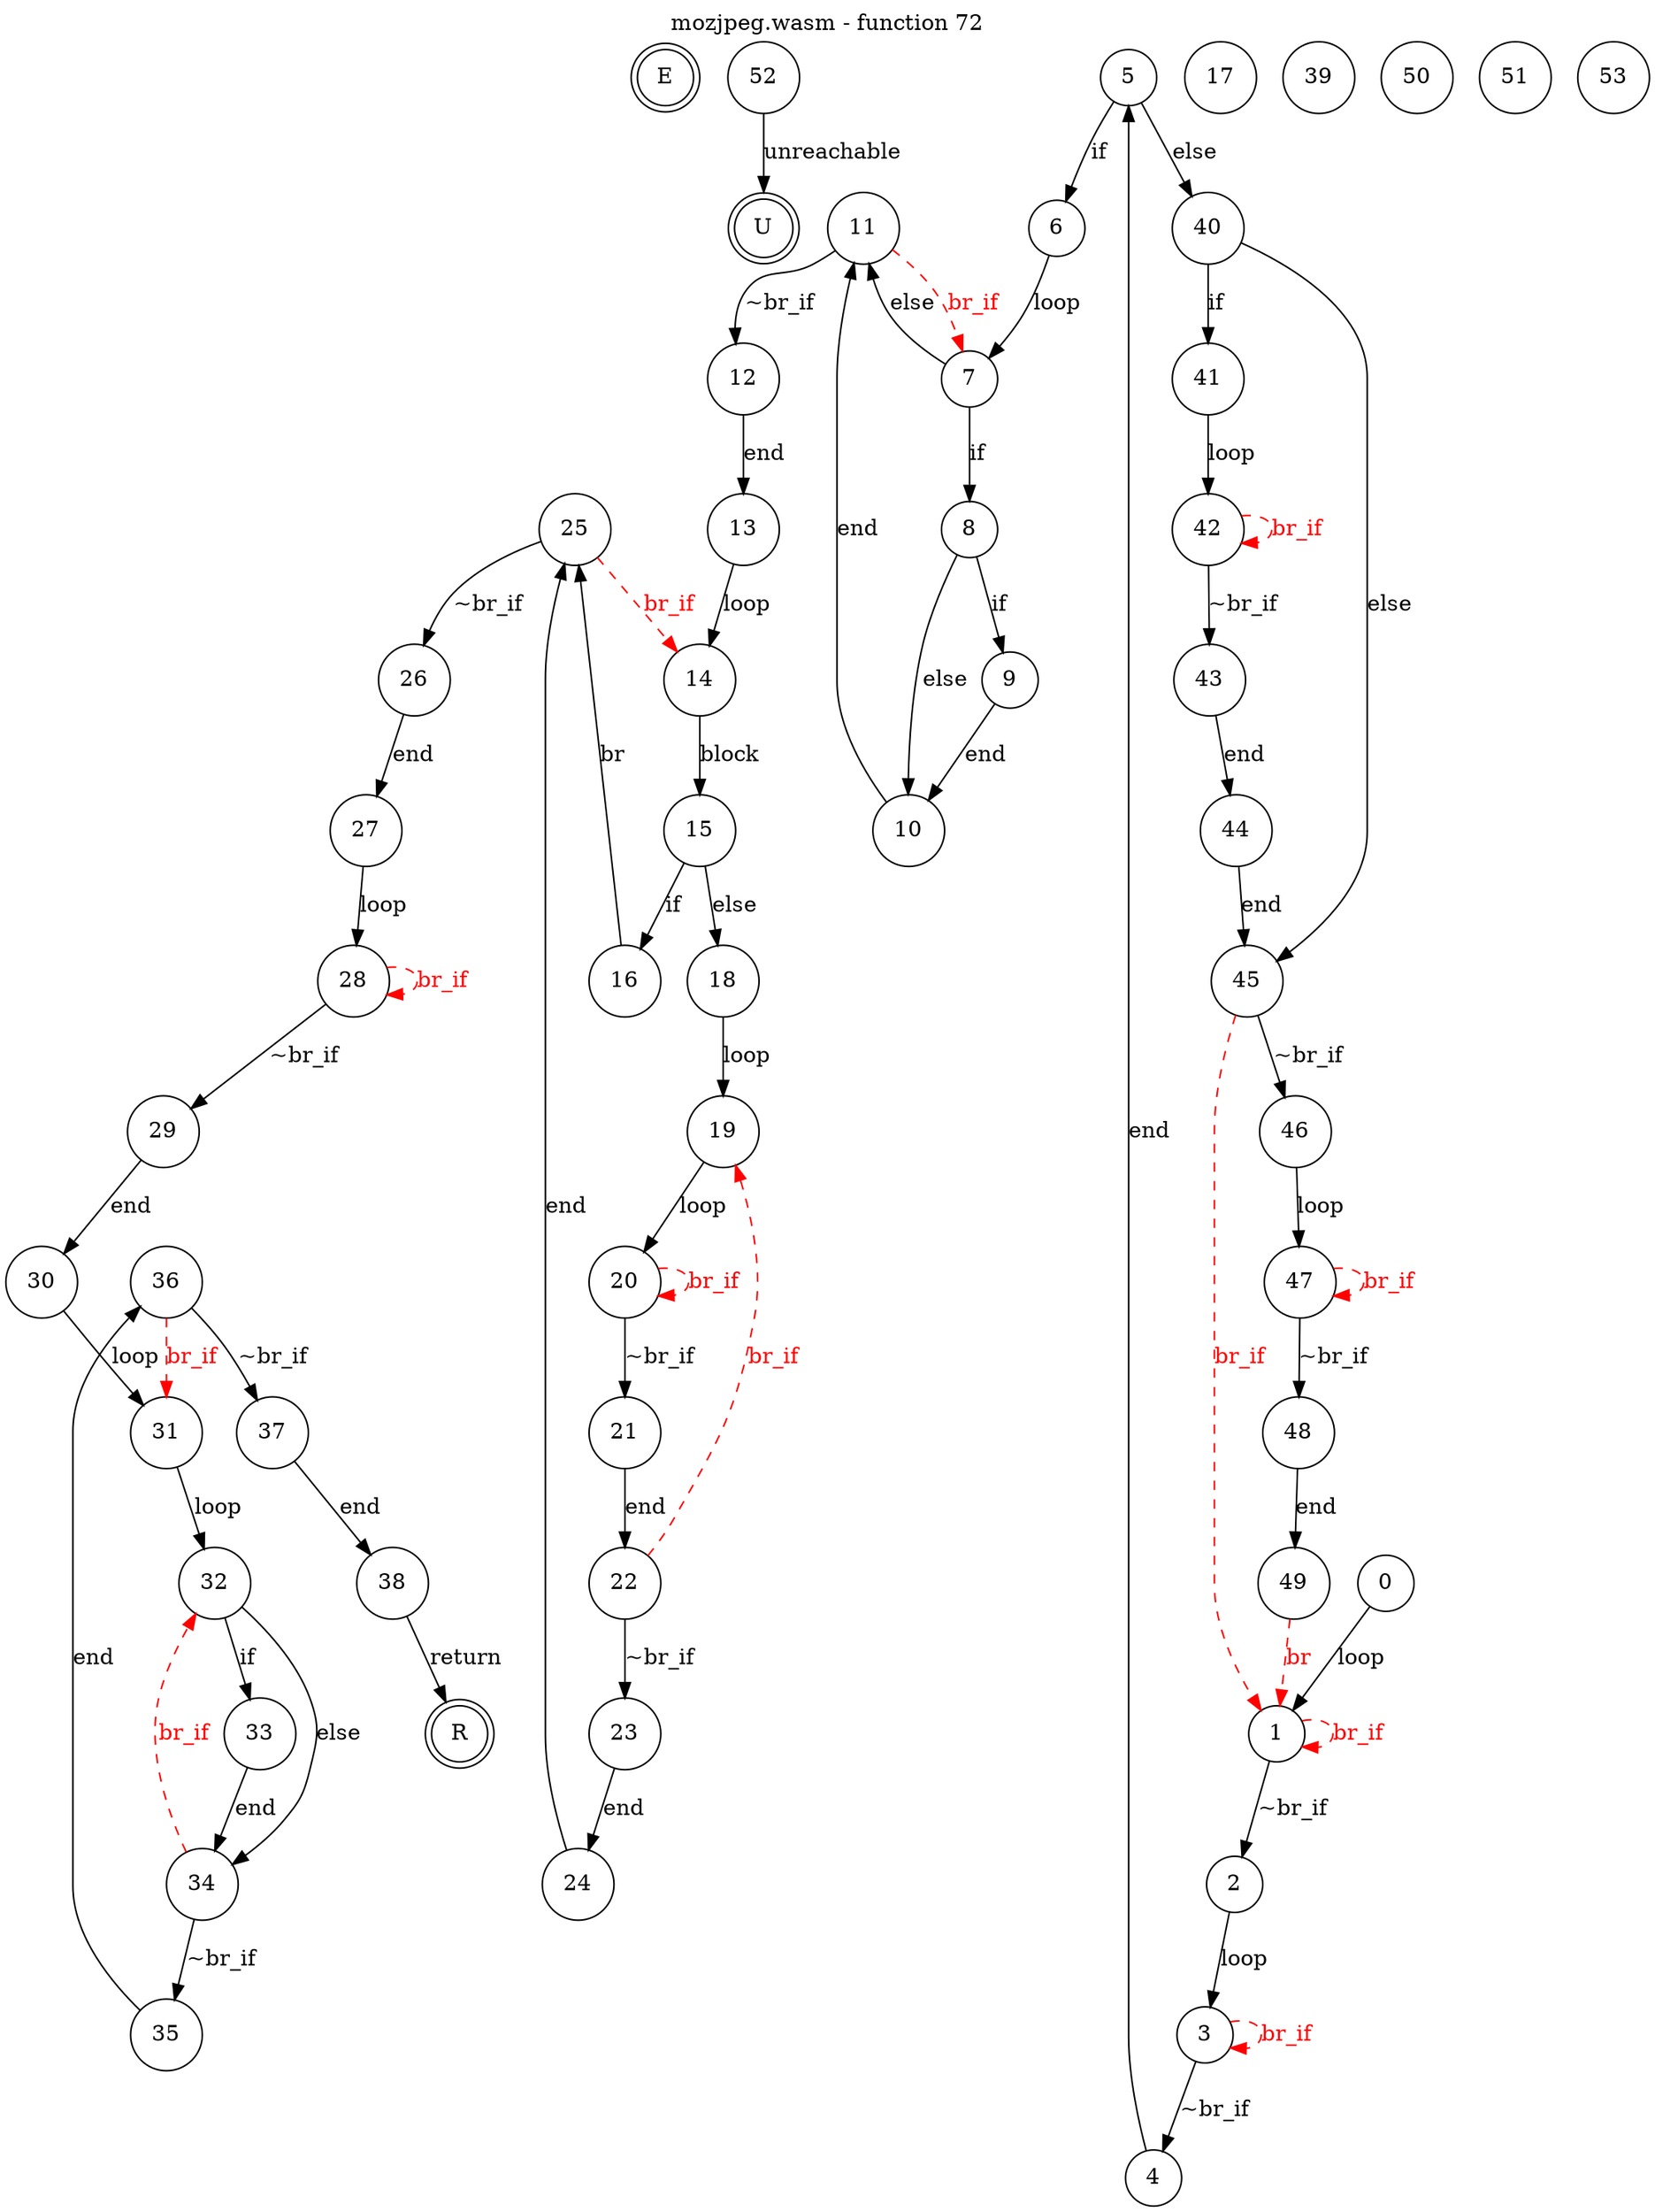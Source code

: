 digraph finite_state_machine {
    label = "mozjpeg.wasm - function 72"
    labelloc =  t
    labelfontsize = 16
    labelfontcolor = black
    labelfontname = "Helvetica"
    node [shape = doublecircle]; E U R ;
node [shape=circle, fontcolor=black, style="", label="0"]0
node [shape=circle, fontcolor=black, style="", label="1"]1
node [shape=circle, fontcolor=black, style="", label="2"]2
node [shape=circle, fontcolor=black, style="", label="3"]3
node [shape=circle, fontcolor=black, style="", label="4"]4
node [shape=circle, fontcolor=black, style="", label="5"]5
node [shape=circle, fontcolor=black, style="", label="6"]6
node [shape=circle, fontcolor=black, style="", label="7"]7
node [shape=circle, fontcolor=black, style="", label="8"]8
node [shape=circle, fontcolor=black, style="", label="9"]9
node [shape=circle, fontcolor=black, style="", label="10"]10
node [shape=circle, fontcolor=black, style="", label="11"]11
node [shape=circle, fontcolor=black, style="", label="12"]12
node [shape=circle, fontcolor=black, style="", label="13"]13
node [shape=circle, fontcolor=black, style="", label="14"]14
node [shape=circle, fontcolor=black, style="", label="15"]15
node [shape=circle, fontcolor=black, style="", label="16"]16
node [shape=circle, fontcolor=black, style="", label="17"]17
node [shape=circle, fontcolor=black, style="", label="18"]18
node [shape=circle, fontcolor=black, style="", label="19"]19
node [shape=circle, fontcolor=black, style="", label="20"]20
node [shape=circle, fontcolor=black, style="", label="21"]21
node [shape=circle, fontcolor=black, style="", label="22"]22
node [shape=circle, fontcolor=black, style="", label="23"]23
node [shape=circle, fontcolor=black, style="", label="24"]24
node [shape=circle, fontcolor=black, style="", label="25"]25
node [shape=circle, fontcolor=black, style="", label="26"]26
node [shape=circle, fontcolor=black, style="", label="27"]27
node [shape=circle, fontcolor=black, style="", label="28"]28
node [shape=circle, fontcolor=black, style="", label="29"]29
node [shape=circle, fontcolor=black, style="", label="30"]30
node [shape=circle, fontcolor=black, style="", label="31"]31
node [shape=circle, fontcolor=black, style="", label="32"]32
node [shape=circle, fontcolor=black, style="", label="33"]33
node [shape=circle, fontcolor=black, style="", label="34"]34
node [shape=circle, fontcolor=black, style="", label="35"]35
node [shape=circle, fontcolor=black, style="", label="36"]36
node [shape=circle, fontcolor=black, style="", label="37"]37
node [shape=circle, fontcolor=black, style="", label="38"]38
node [shape=circle, fontcolor=black, style="", label="39"]39
node [shape=circle, fontcolor=black, style="", label="40"]40
node [shape=circle, fontcolor=black, style="", label="41"]41
node [shape=circle, fontcolor=black, style="", label="42"]42
node [shape=circle, fontcolor=black, style="", label="43"]43
node [shape=circle, fontcolor=black, style="", label="44"]44
node [shape=circle, fontcolor=black, style="", label="45"]45
node [shape=circle, fontcolor=black, style="", label="46"]46
node [shape=circle, fontcolor=black, style="", label="47"]47
node [shape=circle, fontcolor=black, style="", label="48"]48
node [shape=circle, fontcolor=black, style="", label="49"]49
node [shape=circle, fontcolor=black, style="", label="50"]50
node [shape=circle, fontcolor=black, style="", label="51"]51
node [shape=circle, fontcolor=black, style="", label="52"]52
node [shape=circle, fontcolor=black, style="", label="53"]53
node [shape=circle, fontcolor=black, style="", label="E"]E
node [shape=circle, fontcolor=black, style="", label="R"]R
node [shape=circle, fontcolor=black, style="", label="U"]U
    0 -> 1[label="loop"];
    1 -> 2[label="~br_if"];
    1 -> 1[style="dashed" color="red" fontcolor="red" label="br_if"];
    2 -> 3[label="loop"];
    3 -> 4[label="~br_if"];
    3 -> 3[style="dashed" color="red" fontcolor="red" label="br_if"];
    4 -> 5[label="end"];
    5 -> 6[label="if"];
    5 -> 40[label="else"];
    6 -> 7[label="loop"];
    7 -> 8[label="if"];
    7 -> 11[label="else"];
    8 -> 9[label="if"];
    8 -> 10[label="else"];
    9 -> 10[label="end"];
    10 -> 11[label="end"];
    11 -> 12[label="~br_if"];
    11 -> 7[style="dashed" color="red" fontcolor="red" label="br_if"];
    12 -> 13[label="end"];
    13 -> 14[label="loop"];
    14 -> 15[label="block"];
    15 -> 16[label="if"];
    15 -> 18[label="else"];
    16 -> 25[label="br"];
    18 -> 19[label="loop"];
    19 -> 20[label="loop"];
    20 -> 21[label="~br_if"];
    20 -> 20[style="dashed" color="red" fontcolor="red" label="br_if"];
    21 -> 22[label="end"];
    22 -> 23[label="~br_if"];
    22 -> 19[style="dashed" color="red" fontcolor="red" label="br_if"];
    23 -> 24[label="end"];
    24 -> 25[label="end"];
    25 -> 26[label="~br_if"];
    25 -> 14[style="dashed" color="red" fontcolor="red" label="br_if"];
    26 -> 27[label="end"];
    27 -> 28[label="loop"];
    28 -> 29[label="~br_if"];
    28 -> 28[style="dashed" color="red" fontcolor="red" label="br_if"];
    29 -> 30[label="end"];
    30 -> 31[label="loop"];
    31 -> 32[label="loop"];
    32 -> 33[label="if"];
    32 -> 34[label="else"];
    33 -> 34[label="end"];
    34 -> 35[label="~br_if"];
    34 -> 32[style="dashed" color="red" fontcolor="red" label="br_if"];
    35 -> 36[label="end"];
    36 -> 37[label="~br_if"];
    36 -> 31[style="dashed" color="red" fontcolor="red" label="br_if"];
    37 -> 38[label="end"];
    38 -> R[label="return"];
    40 -> 41[label="if"];
    40 -> 45[label="else"];
    41 -> 42[label="loop"];
    42 -> 43[label="~br_if"];
    42 -> 42[style="dashed" color="red" fontcolor="red" label="br_if"];
    43 -> 44[label="end"];
    44 -> 45[label="end"];
    45 -> 46[label="~br_if"];
    45 -> 1[style="dashed" color="red" fontcolor="red" label="br_if"];
    46 -> 47[label="loop"];
    47 -> 48[label="~br_if"];
    47 -> 47[style="dashed" color="red" fontcolor="red" label="br_if"];
    48 -> 49[label="end"];
    49 -> 1[style="dashed" color="red" fontcolor="red" label="br"];
    52 -> U[label="unreachable"];
}
